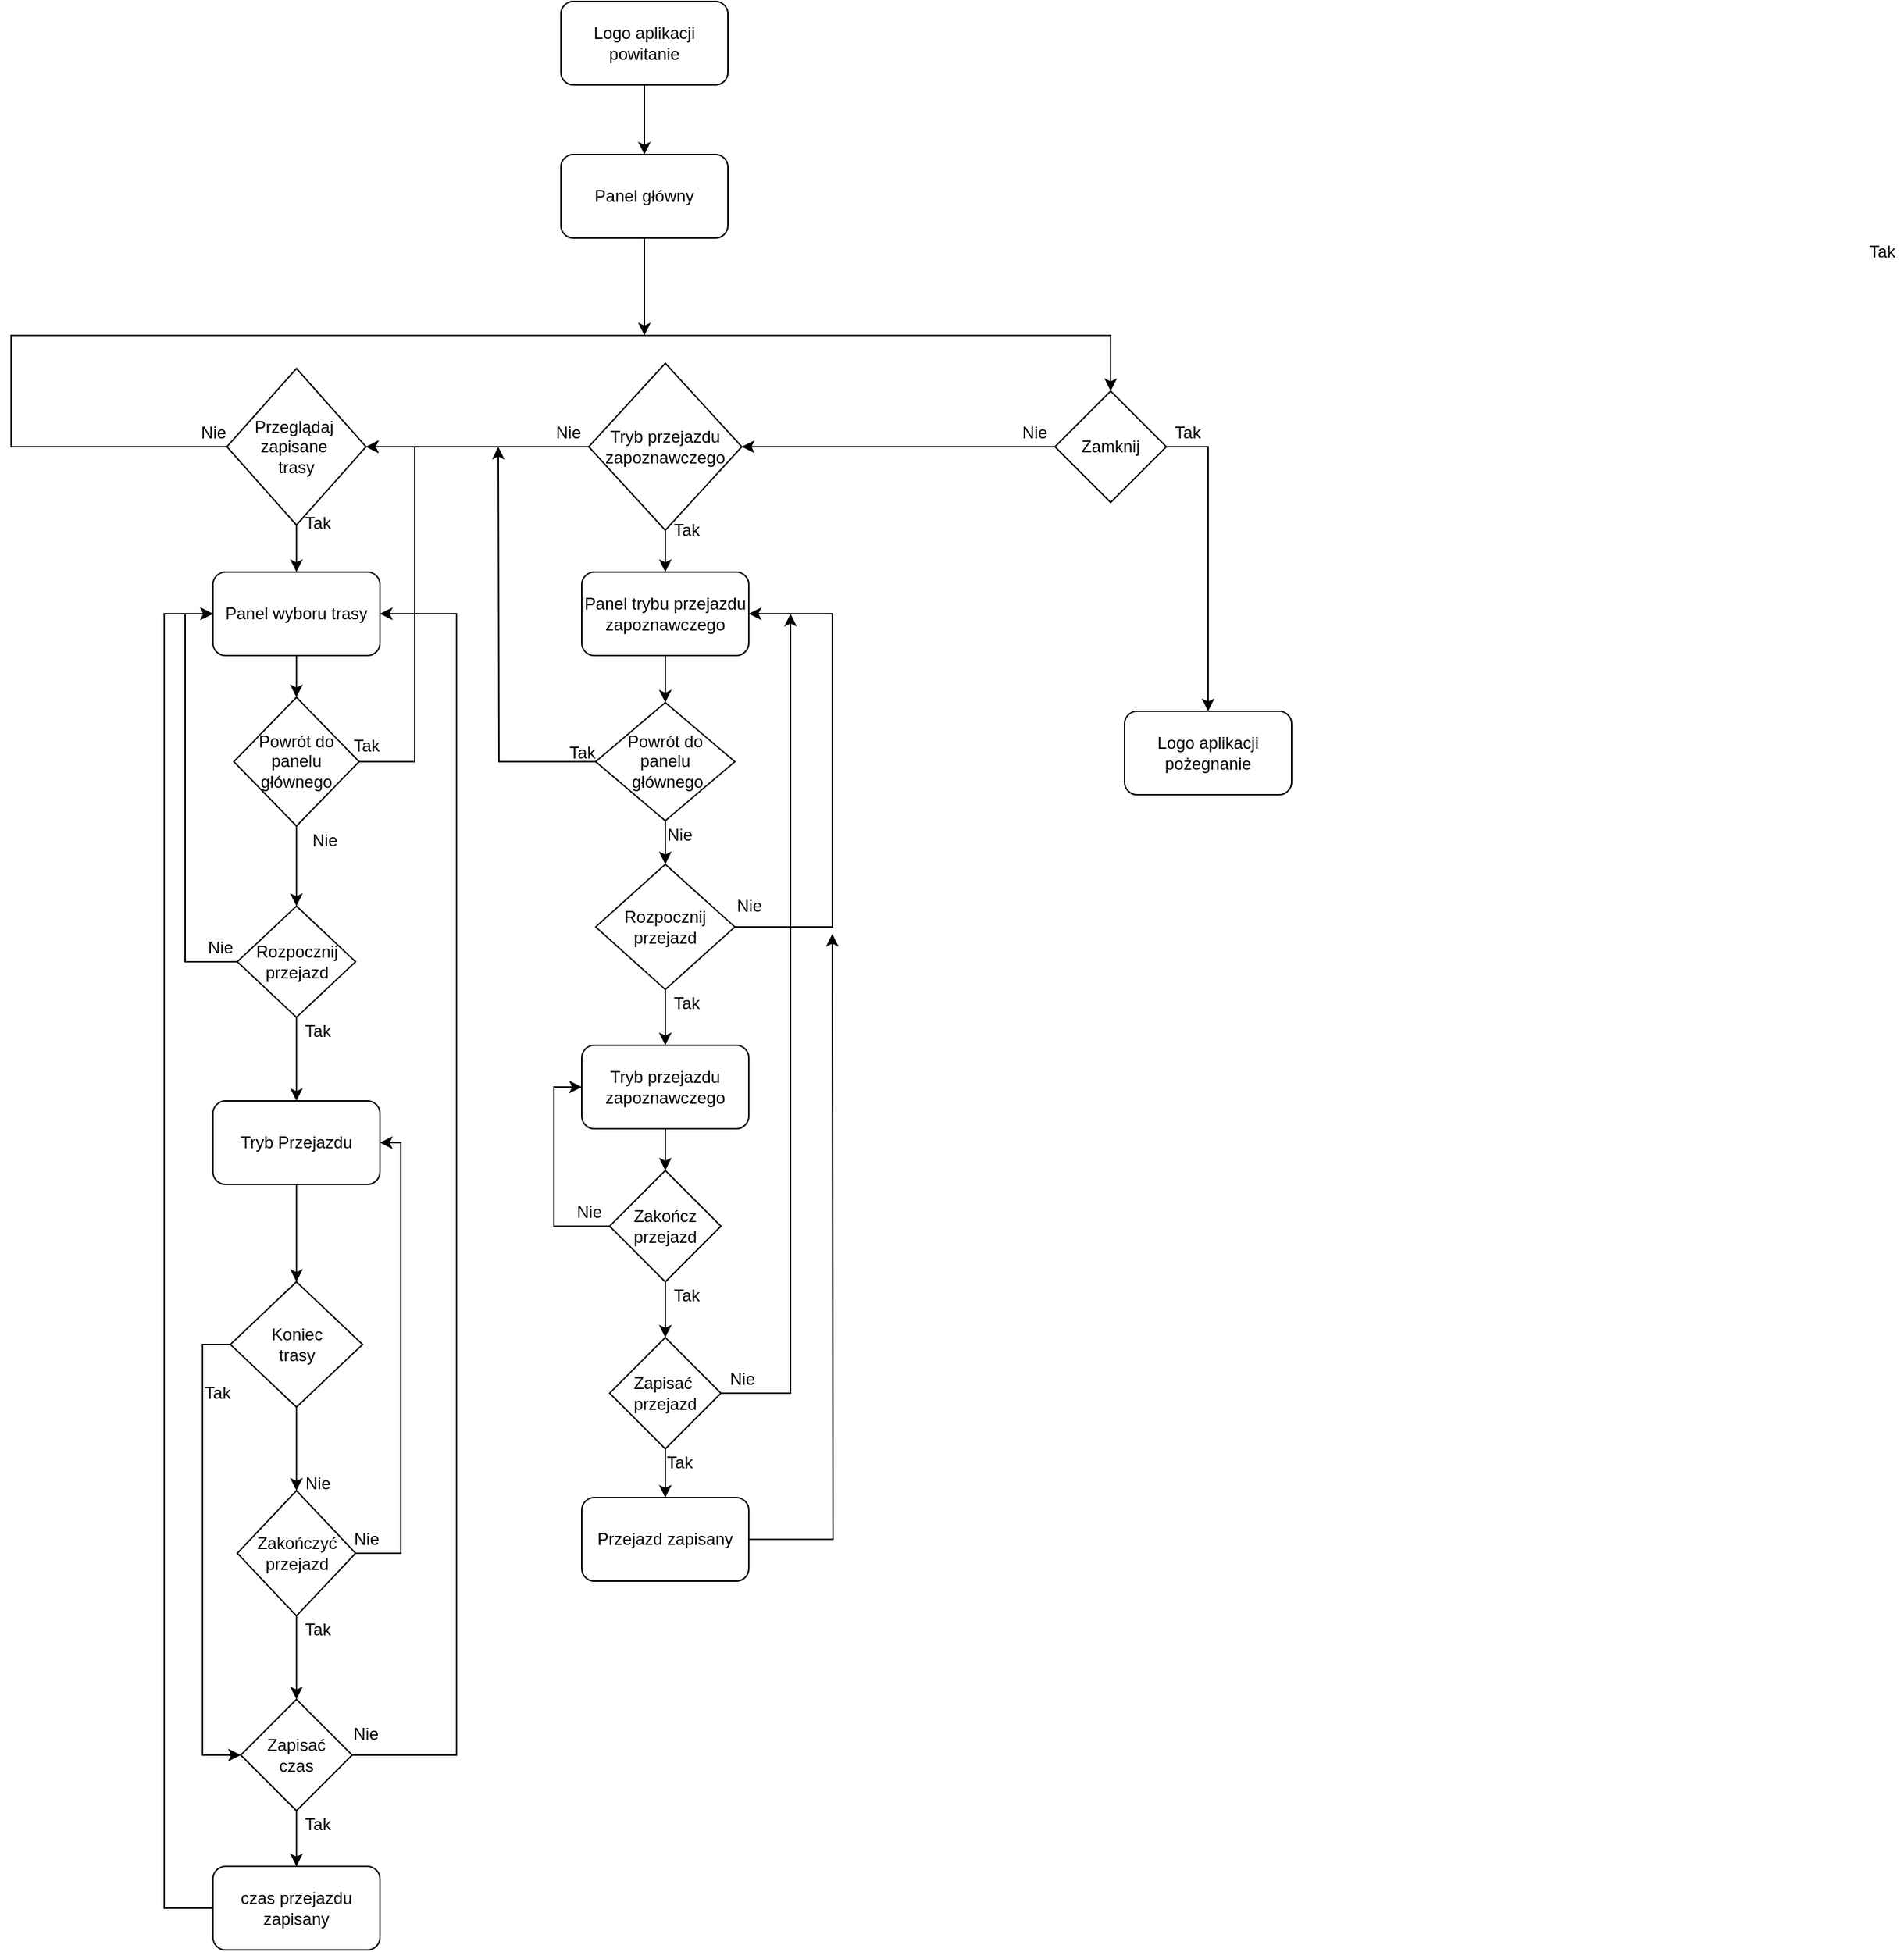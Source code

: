 <mxfile version="17.2.4" type="device"><diagram id="jK_lvbTGVqUEBzbfeswe" name="Strona-1"><mxGraphModel dx="2692" dy="649" grid="1" gridSize="10" guides="1" tooltips="1" connect="1" arrows="1" fold="1" page="1" pageScale="1" pageWidth="827" pageHeight="1169" math="0" shadow="0"><root><mxCell id="0"/><mxCell id="1" parent="0"/><mxCell id="MI9oLxCe6ejSSDS-wzCb-11" style="edgeStyle=orthogonalEdgeStyle;rounded=0;orthogonalLoop=1;jettySize=auto;html=1;exitX=0.5;exitY=1;exitDx=0;exitDy=0;entryX=0.5;entryY=0;entryDx=0;entryDy=0;" parent="1" source="69oCWgXDByvLkoPfXbP5-1" target="69oCWgXDByvLkoPfXbP5-3" edge="1"><mxGeometry relative="1" as="geometry"/></mxCell><mxCell id="69oCWgXDByvLkoPfXbP5-1" value="Logo aplikacji&lt;br&gt;powitanie" style="rounded=1;whiteSpace=wrap;html=1;" parent="1" vertex="1"><mxGeometry x="-625" y="50" width="120" height="60" as="geometry"/></mxCell><mxCell id="MI9oLxCe6ejSSDS-wzCb-12" style="edgeStyle=orthogonalEdgeStyle;rounded=0;orthogonalLoop=1;jettySize=auto;html=1;exitX=0.5;exitY=1;exitDx=0;exitDy=0;" parent="1" source="69oCWgXDByvLkoPfXbP5-3" edge="1"><mxGeometry relative="1" as="geometry"><mxPoint x="-565" y="290" as="targetPoint"/></mxGeometry></mxCell><mxCell id="69oCWgXDByvLkoPfXbP5-3" value="Panel główny" style="rounded=1;whiteSpace=wrap;html=1;" parent="1" vertex="1"><mxGeometry x="-625" y="160" width="120" height="60" as="geometry"/></mxCell><mxCell id="69oCWgXDByvLkoPfXbP5-11" value="Tak" style="text;html=1;align=center;verticalAlign=middle;resizable=0;points=[];autosize=1;strokeColor=none;fillColor=none;" parent="1" vertex="1"><mxGeometry x="309" y="220" width="30" height="20" as="geometry"/></mxCell><mxCell id="MI9oLxCe6ejSSDS-wzCb-2" style="edgeStyle=orthogonalEdgeStyle;rounded=0;orthogonalLoop=1;jettySize=auto;html=1;exitX=1;exitY=0.5;exitDx=0;exitDy=0;entryX=0.5;entryY=0;entryDx=0;entryDy=0;" parent="1" source="69oCWgXDByvLkoPfXbP5-147" target="MI9oLxCe6ejSSDS-wzCb-1" edge="1"><mxGeometry relative="1" as="geometry"/></mxCell><mxCell id="MI9oLxCe6ejSSDS-wzCb-10" style="edgeStyle=orthogonalEdgeStyle;rounded=0;orthogonalLoop=1;jettySize=auto;html=1;exitX=0;exitY=0.5;exitDx=0;exitDy=0;entryX=1;entryY=0.5;entryDx=0;entryDy=0;" parent="1" source="69oCWgXDByvLkoPfXbP5-147" target="69oCWgXDByvLkoPfXbP5-165" edge="1"><mxGeometry relative="1" as="geometry"/></mxCell><mxCell id="69oCWgXDByvLkoPfXbP5-147" value="Zamknij" style="rhombus;whiteSpace=wrap;html=1;" parent="1" vertex="1"><mxGeometry x="-270" y="330" width="80" height="80" as="geometry"/></mxCell><mxCell id="69oCWgXDByvLkoPfXbP5-158" value="Tak" style="text;html=1;align=center;verticalAlign=middle;resizable=0;points=[];autosize=1;strokeColor=none;fillColor=none;" parent="1" vertex="1"><mxGeometry x="-190" y="350" width="30" height="20" as="geometry"/></mxCell><mxCell id="69oCWgXDByvLkoPfXbP5-170" value="" style="edgeStyle=orthogonalEdgeStyle;rounded=0;orthogonalLoop=1;jettySize=auto;html=1;" parent="1" source="69oCWgXDByvLkoPfXbP5-165" target="69oCWgXDByvLkoPfXbP5-166" edge="1"><mxGeometry relative="1" as="geometry"/></mxCell><mxCell id="69oCWgXDByvLkoPfXbP5-185" value="" style="edgeStyle=orthogonalEdgeStyle;rounded=0;orthogonalLoop=1;jettySize=auto;html=1;" parent="1" source="69oCWgXDByvLkoPfXbP5-165" target="69oCWgXDByvLkoPfXbP5-178" edge="1"><mxGeometry relative="1" as="geometry"/></mxCell><mxCell id="69oCWgXDByvLkoPfXbP5-165" value="Tryb przejazdu&lt;br&gt;zapoznawczego" style="rhombus;whiteSpace=wrap;html=1;" parent="1" vertex="1"><mxGeometry x="-605" y="310" width="110" height="120" as="geometry"/></mxCell><mxCell id="69oCWgXDByvLkoPfXbP5-184" value="" style="edgeStyle=orthogonalEdgeStyle;rounded=0;orthogonalLoop=1;jettySize=auto;html=1;" parent="1" source="69oCWgXDByvLkoPfXbP5-166" target="69oCWgXDByvLkoPfXbP5-179" edge="1"><mxGeometry relative="1" as="geometry"/></mxCell><mxCell id="69oCWgXDByvLkoPfXbP5-193" value="" style="edgeStyle=orthogonalEdgeStyle;rounded=0;orthogonalLoop=1;jettySize=auto;html=1;entryX=0.5;entryY=0;entryDx=0;entryDy=0;exitX=0;exitY=0.5;exitDx=0;exitDy=0;" parent="1" source="69oCWgXDByvLkoPfXbP5-166" target="69oCWgXDByvLkoPfXbP5-147" edge="1"><mxGeometry relative="1" as="geometry"><mxPoint x="-430" y="180" as="targetPoint"/><Array as="points"><mxPoint x="-1020" y="370"/><mxPoint x="-1020" y="290"/><mxPoint x="-230" y="290"/></Array><mxPoint x="-1020" y="330" as="sourcePoint"/></mxGeometry></mxCell><mxCell id="69oCWgXDByvLkoPfXbP5-172" value="Nie" style="text;html=1;align=center;verticalAlign=middle;resizable=0;points=[];autosize=1;strokeColor=none;fillColor=none;" parent="1" vertex="1"><mxGeometry x="-300" y="350" width="30" height="20" as="geometry"/></mxCell><mxCell id="69oCWgXDByvLkoPfXbP5-174" value="Nie" style="text;html=1;align=center;verticalAlign=middle;resizable=0;points=[];autosize=1;strokeColor=none;fillColor=none;" parent="1" vertex="1"><mxGeometry x="-890" y="350" width="30" height="20" as="geometry"/></mxCell><mxCell id="69oCWgXDByvLkoPfXbP5-175" value="Nie" style="text;html=1;align=center;verticalAlign=middle;resizable=0;points=[];autosize=1;strokeColor=none;fillColor=none;" parent="1" vertex="1"><mxGeometry x="-635" y="350" width="30" height="20" as="geometry"/></mxCell><mxCell id="SPAf8JGX-mbzeD0fIXqf-31" style="edgeStyle=orthogonalEdgeStyle;rounded=0;orthogonalLoop=1;jettySize=auto;html=1;exitX=0.5;exitY=1;exitDx=0;exitDy=0;entryX=0.5;entryY=0;entryDx=0;entryDy=0;" parent="1" source="69oCWgXDByvLkoPfXbP5-178" target="SPAf8JGX-mbzeD0fIXqf-30" edge="1"><mxGeometry relative="1" as="geometry"/></mxCell><mxCell id="69oCWgXDByvLkoPfXbP5-178" value="Panel trybu przejazdu&lt;br&gt;zapoznawczego" style="rounded=1;whiteSpace=wrap;html=1;" parent="1" vertex="1"><mxGeometry x="-610" y="460" width="120" height="60" as="geometry"/></mxCell><mxCell id="69oCWgXDByvLkoPfXbP5-199" value="" style="edgeStyle=orthogonalEdgeStyle;rounded=0;orthogonalLoop=1;jettySize=auto;html=1;entryX=0.5;entryY=0;entryDx=0;entryDy=0;" parent="1" source="69oCWgXDByvLkoPfXbP5-179" target="69oCWgXDByvLkoPfXbP5-195" edge="1"><mxGeometry relative="1" as="geometry"/></mxCell><mxCell id="69oCWgXDByvLkoPfXbP5-179" value="Panel wyboru trasy" style="rounded=1;whiteSpace=wrap;html=1;" parent="1" vertex="1"><mxGeometry x="-875" y="460" width="120" height="60" as="geometry"/></mxCell><mxCell id="69oCWgXDByvLkoPfXbP5-187" value="Tak" style="text;html=1;align=center;verticalAlign=middle;resizable=0;points=[];autosize=1;strokeColor=none;fillColor=none;" parent="1" vertex="1"><mxGeometry x="-815" y="415" width="30" height="20" as="geometry"/></mxCell><mxCell id="69oCWgXDByvLkoPfXbP5-188" value="Tak" style="text;html=1;align=center;verticalAlign=middle;resizable=0;points=[];autosize=1;strokeColor=none;fillColor=none;" parent="1" vertex="1"><mxGeometry x="-550" y="420" width="30" height="20" as="geometry"/></mxCell><mxCell id="69oCWgXDByvLkoPfXbP5-166" value="Przeglądaj&amp;nbsp;&lt;br&gt;zapisane&amp;nbsp;&lt;br&gt;trasy" style="rhombus;whiteSpace=wrap;html=1;" parent="1" vertex="1"><mxGeometry x="-865" y="313.75" width="100" height="112.5" as="geometry"/></mxCell><mxCell id="69oCWgXDByvLkoPfXbP5-204" value="" style="edgeStyle=orthogonalEdgeStyle;rounded=0;orthogonalLoop=1;jettySize=auto;html=1;entryX=1;entryY=0.5;entryDx=0;entryDy=0;" parent="1" source="69oCWgXDByvLkoPfXbP5-195" target="69oCWgXDByvLkoPfXbP5-166" edge="1"><mxGeometry relative="1" as="geometry"><mxPoint x="-750" y="380" as="targetPoint"/><Array as="points"><mxPoint x="-730" y="596.25"/><mxPoint x="-730" y="370"/></Array></mxGeometry></mxCell><mxCell id="MI9oLxCe6ejSSDS-wzCb-6" style="edgeStyle=orthogonalEdgeStyle;rounded=0;orthogonalLoop=1;jettySize=auto;html=1;exitX=0.5;exitY=1;exitDx=0;exitDy=0;entryX=0.5;entryY=0;entryDx=0;entryDy=0;" parent="1" source="69oCWgXDByvLkoPfXbP5-195" target="SPAf8JGX-mbzeD0fIXqf-43" edge="1"><mxGeometry relative="1" as="geometry"/></mxCell><mxCell id="69oCWgXDByvLkoPfXbP5-195" value="Powrót do panelu głównego" style="rhombus;whiteSpace=wrap;html=1;" parent="1" vertex="1"><mxGeometry x="-860" y="550" width="90" height="92.5" as="geometry"/></mxCell><mxCell id="69oCWgXDByvLkoPfXbP5-205" value="Tak" style="text;html=1;align=center;verticalAlign=middle;resizable=0;points=[];autosize=1;strokeColor=none;fillColor=none;" parent="1" vertex="1"><mxGeometry x="-780" y="575" width="30" height="20" as="geometry"/></mxCell><mxCell id="ozfzwAOOQGVC5R0oynjt-7" value="Nie" style="text;html=1;align=center;verticalAlign=middle;resizable=0;points=[];autosize=1;strokeColor=none;fillColor=none;" parent="1" vertex="1"><mxGeometry x="-810" y="642.5" width="30" height="20" as="geometry"/></mxCell><mxCell id="SPAf8JGX-mbzeD0fIXqf-16" style="edgeStyle=orthogonalEdgeStyle;rounded=0;orthogonalLoop=1;jettySize=auto;html=1;exitX=0.5;exitY=1;exitDx=0;exitDy=0;" parent="1" source="SPAf8JGX-mbzeD0fIXqf-9" target="SPAf8JGX-mbzeD0fIXqf-15" edge="1"><mxGeometry relative="1" as="geometry"/></mxCell><mxCell id="SPAf8JGX-mbzeD0fIXqf-37" style="edgeStyle=orthogonalEdgeStyle;rounded=0;orthogonalLoop=1;jettySize=auto;html=1;exitX=1;exitY=0.5;exitDx=0;exitDy=0;entryX=1;entryY=0.5;entryDx=0;entryDy=0;" parent="1" source="SPAf8JGX-mbzeD0fIXqf-9" target="69oCWgXDByvLkoPfXbP5-178" edge="1"><mxGeometry relative="1" as="geometry"><Array as="points"><mxPoint x="-430" y="715"/><mxPoint x="-430" y="490"/></Array></mxGeometry></mxCell><mxCell id="SPAf8JGX-mbzeD0fIXqf-9" value="Rozpocznij&lt;br&gt;przejazd" style="rhombus;whiteSpace=wrap;html=1;" parent="1" vertex="1"><mxGeometry x="-600" y="670" width="100" height="90" as="geometry"/></mxCell><mxCell id="SPAf8JGX-mbzeD0fIXqf-28" style="edgeStyle=orthogonalEdgeStyle;rounded=0;orthogonalLoop=1;jettySize=auto;html=1;exitX=0.5;exitY=1;exitDx=0;exitDy=0;entryX=0.5;entryY=0;entryDx=0;entryDy=0;" parent="1" source="SPAf8JGX-mbzeD0fIXqf-13" target="SPAf8JGX-mbzeD0fIXqf-21" edge="1"><mxGeometry relative="1" as="geometry"/></mxCell><mxCell id="SPAf8JGX-mbzeD0fIXqf-29" style="edgeStyle=orthogonalEdgeStyle;rounded=0;orthogonalLoop=1;jettySize=auto;html=1;exitX=0;exitY=0.5;exitDx=0;exitDy=0;entryX=0;entryY=0.5;entryDx=0;entryDy=0;" parent="1" source="SPAf8JGX-mbzeD0fIXqf-13" target="SPAf8JGX-mbzeD0fIXqf-15" edge="1"><mxGeometry relative="1" as="geometry"/></mxCell><mxCell id="SPAf8JGX-mbzeD0fIXqf-13" value="Zakończ&lt;br&gt;przejazd" style="rhombus;whiteSpace=wrap;html=1;" parent="1" vertex="1"><mxGeometry x="-590" y="890" width="80" height="80" as="geometry"/></mxCell><mxCell id="SPAf8JGX-mbzeD0fIXqf-18" style="edgeStyle=orthogonalEdgeStyle;rounded=0;orthogonalLoop=1;jettySize=auto;html=1;exitX=0.5;exitY=1;exitDx=0;exitDy=0;" parent="1" source="SPAf8JGX-mbzeD0fIXqf-15" target="SPAf8JGX-mbzeD0fIXqf-13" edge="1"><mxGeometry relative="1" as="geometry"/></mxCell><mxCell id="SPAf8JGX-mbzeD0fIXqf-15" value="Tryb przejazdu&lt;br&gt;zapoznawczego" style="rounded=1;whiteSpace=wrap;html=1;" parent="1" vertex="1"><mxGeometry x="-610" y="800" width="120" height="60" as="geometry"/></mxCell><mxCell id="SPAf8JGX-mbzeD0fIXqf-17" value="Tak" style="text;html=1;align=center;verticalAlign=middle;resizable=0;points=[];autosize=1;strokeColor=none;fillColor=none;" parent="1" vertex="1"><mxGeometry x="-550" y="760" width="30" height="20" as="geometry"/></mxCell><mxCell id="SPAf8JGX-mbzeD0fIXqf-20" value="Nie" style="text;html=1;align=center;verticalAlign=middle;resizable=0;points=[];autosize=1;strokeColor=none;fillColor=none;" parent="1" vertex="1"><mxGeometry x="-620" y="910" width="30" height="20" as="geometry"/></mxCell><mxCell id="SPAf8JGX-mbzeD0fIXqf-25" style="edgeStyle=orthogonalEdgeStyle;rounded=0;orthogonalLoop=1;jettySize=auto;html=1;exitX=0.5;exitY=1;exitDx=0;exitDy=0;entryX=0.5;entryY=0;entryDx=0;entryDy=0;" parent="1" source="SPAf8JGX-mbzeD0fIXqf-21" target="SPAf8JGX-mbzeD0fIXqf-24" edge="1"><mxGeometry relative="1" as="geometry"/></mxCell><mxCell id="SPAf8JGX-mbzeD0fIXqf-26" style="edgeStyle=orthogonalEdgeStyle;rounded=0;orthogonalLoop=1;jettySize=auto;html=1;exitX=1;exitY=0.5;exitDx=0;exitDy=0;startArrow=none;" parent="1" source="SPAf8JGX-mbzeD0fIXqf-21" edge="1"><mxGeometry relative="1" as="geometry"><mxPoint x="-460" y="490" as="targetPoint"/><Array as="points"><mxPoint x="-460" y="1050"/><mxPoint x="-460" y="490"/></Array></mxGeometry></mxCell><mxCell id="SPAf8JGX-mbzeD0fIXqf-21" value="Zapisać&amp;nbsp;&lt;br&gt;przejazd" style="rhombus;whiteSpace=wrap;html=1;" parent="1" vertex="1"><mxGeometry x="-590" y="1010" width="80" height="80" as="geometry"/></mxCell><mxCell id="SPAf8JGX-mbzeD0fIXqf-42" style="edgeStyle=orthogonalEdgeStyle;rounded=0;orthogonalLoop=1;jettySize=auto;html=1;exitX=1;exitY=0.5;exitDx=0;exitDy=0;" parent="1" source="SPAf8JGX-mbzeD0fIXqf-24" edge="1"><mxGeometry relative="1" as="geometry"><mxPoint x="-430" y="720" as="targetPoint"/></mxGeometry></mxCell><mxCell id="SPAf8JGX-mbzeD0fIXqf-24" value="Przejazd zapisany" style="rounded=1;whiteSpace=wrap;html=1;" parent="1" vertex="1"><mxGeometry x="-610" y="1125" width="120" height="60" as="geometry"/></mxCell><mxCell id="SPAf8JGX-mbzeD0fIXqf-23" value="Tak" style="text;html=1;align=center;verticalAlign=middle;resizable=0;points=[];autosize=1;strokeColor=none;fillColor=none;" parent="1" vertex="1"><mxGeometry x="-550" y="970" width="30" height="20" as="geometry"/></mxCell><mxCell id="SPAf8JGX-mbzeD0fIXqf-33" style="edgeStyle=orthogonalEdgeStyle;rounded=0;orthogonalLoop=1;jettySize=auto;html=1;exitX=0.5;exitY=1;exitDx=0;exitDy=0;entryX=0.5;entryY=0;entryDx=0;entryDy=0;" parent="1" source="SPAf8JGX-mbzeD0fIXqf-30" target="SPAf8JGX-mbzeD0fIXqf-9" edge="1"><mxGeometry relative="1" as="geometry"/></mxCell><mxCell id="SPAf8JGX-mbzeD0fIXqf-35" style="edgeStyle=orthogonalEdgeStyle;rounded=0;orthogonalLoop=1;jettySize=auto;html=1;exitX=0;exitY=0.5;exitDx=0;exitDy=0;" parent="1" source="SPAf8JGX-mbzeD0fIXqf-30" edge="1"><mxGeometry relative="1" as="geometry"><mxPoint x="-670" y="370" as="targetPoint"/></mxGeometry></mxCell><mxCell id="SPAf8JGX-mbzeD0fIXqf-30" value="&lt;span&gt;Powrót do&lt;/span&gt;&lt;br&gt;&lt;span&gt;panelu&lt;/span&gt;&lt;br&gt;&lt;span&gt;&amp;nbsp;głównego&lt;/span&gt;" style="rhombus;whiteSpace=wrap;html=1;" parent="1" vertex="1"><mxGeometry x="-600" y="553.75" width="100" height="85" as="geometry"/></mxCell><mxCell id="SPAf8JGX-mbzeD0fIXqf-34" value="Nie" style="text;html=1;align=center;verticalAlign=middle;resizable=0;points=[];autosize=1;strokeColor=none;fillColor=none;" parent="1" vertex="1"><mxGeometry x="-555" y="638.75" width="30" height="20" as="geometry"/></mxCell><mxCell id="SPAf8JGX-mbzeD0fIXqf-36" value="Tak" style="text;html=1;align=center;verticalAlign=middle;resizable=0;points=[];autosize=1;strokeColor=none;fillColor=none;" parent="1" vertex="1"><mxGeometry x="-625" y="580" width="30" height="20" as="geometry"/></mxCell><mxCell id="SPAf8JGX-mbzeD0fIXqf-38" value="Nie" style="text;html=1;align=center;verticalAlign=middle;resizable=0;points=[];autosize=1;strokeColor=none;fillColor=none;" parent="1" vertex="1"><mxGeometry x="-505" y="690" width="30" height="20" as="geometry"/></mxCell><mxCell id="SPAf8JGX-mbzeD0fIXqf-39" value="Tak" style="text;html=1;align=center;verticalAlign=middle;resizable=0;points=[];autosize=1;strokeColor=none;fillColor=none;" parent="1" vertex="1"><mxGeometry x="-555" y="1090" width="30" height="20" as="geometry"/></mxCell><mxCell id="SPAf8JGX-mbzeD0fIXqf-40" value="Nie" style="text;html=1;align=center;verticalAlign=middle;resizable=0;points=[];autosize=1;strokeColor=none;fillColor=none;" parent="1" vertex="1"><mxGeometry x="-510" y="1030" width="30" height="20" as="geometry"/></mxCell><mxCell id="SPAf8JGX-mbzeD0fIXqf-45" style="edgeStyle=orthogonalEdgeStyle;rounded=0;orthogonalLoop=1;jettySize=auto;html=1;exitX=0.5;exitY=1;exitDx=0;exitDy=0;entryX=0.5;entryY=0;entryDx=0;entryDy=0;" parent="1" source="SPAf8JGX-mbzeD0fIXqf-43" target="SPAf8JGX-mbzeD0fIXqf-44" edge="1"><mxGeometry relative="1" as="geometry"/></mxCell><mxCell id="MI9oLxCe6ejSSDS-wzCb-8" style="edgeStyle=orthogonalEdgeStyle;rounded=0;orthogonalLoop=1;jettySize=auto;html=1;exitX=0;exitY=0.5;exitDx=0;exitDy=0;entryX=0;entryY=0.5;entryDx=0;entryDy=0;" parent="1" source="SPAf8JGX-mbzeD0fIXqf-43" target="69oCWgXDByvLkoPfXbP5-179" edge="1"><mxGeometry relative="1" as="geometry"/></mxCell><mxCell id="SPAf8JGX-mbzeD0fIXqf-43" value="Rozpocznij&lt;br&gt;przejazd" style="rhombus;whiteSpace=wrap;html=1;" parent="1" vertex="1"><mxGeometry x="-857.5" y="700" width="85" height="80" as="geometry"/></mxCell><mxCell id="SPAf8JGX-mbzeD0fIXqf-48" style="edgeStyle=orthogonalEdgeStyle;rounded=0;orthogonalLoop=1;jettySize=auto;html=1;exitX=0.5;exitY=1;exitDx=0;exitDy=0;entryX=0.5;entryY=0;entryDx=0;entryDy=0;" parent="1" source="SPAf8JGX-mbzeD0fIXqf-44" target="SPAf8JGX-mbzeD0fIXqf-47" edge="1"><mxGeometry relative="1" as="geometry"/></mxCell><mxCell id="SPAf8JGX-mbzeD0fIXqf-44" value="Tryb Przejazdu" style="rounded=1;whiteSpace=wrap;html=1;" parent="1" vertex="1"><mxGeometry x="-875" y="840" width="120" height="60" as="geometry"/></mxCell><mxCell id="SPAf8JGX-mbzeD0fIXqf-46" value="Tak" style="text;html=1;align=center;verticalAlign=middle;resizable=0;points=[];autosize=1;strokeColor=none;fillColor=none;" parent="1" vertex="1"><mxGeometry x="-815" y="780" width="30" height="20" as="geometry"/></mxCell><mxCell id="SPAf8JGX-mbzeD0fIXqf-52" style="edgeStyle=orthogonalEdgeStyle;rounded=0;orthogonalLoop=1;jettySize=auto;html=1;exitX=0.5;exitY=1;exitDx=0;exitDy=0;entryX=0.5;entryY=0;entryDx=0;entryDy=0;" parent="1" source="SPAf8JGX-mbzeD0fIXqf-47" target="SPAf8JGX-mbzeD0fIXqf-51" edge="1"><mxGeometry relative="1" as="geometry"/></mxCell><mxCell id="SPAf8JGX-mbzeD0fIXqf-56" style="edgeStyle=orthogonalEdgeStyle;rounded=0;orthogonalLoop=1;jettySize=auto;html=1;exitX=0;exitY=0.5;exitDx=0;exitDy=0;entryX=0;entryY=0.5;entryDx=0;entryDy=0;" parent="1" source="SPAf8JGX-mbzeD0fIXqf-47" target="SPAf8JGX-mbzeD0fIXqf-54" edge="1"><mxGeometry relative="1" as="geometry"/></mxCell><mxCell id="SPAf8JGX-mbzeD0fIXqf-47" value="Koniec&lt;br&gt;trasy" style="rhombus;whiteSpace=wrap;html=1;" parent="1" vertex="1"><mxGeometry x="-862.5" y="970" width="95" height="90" as="geometry"/></mxCell><mxCell id="SPAf8JGX-mbzeD0fIXqf-55" style="edgeStyle=orthogonalEdgeStyle;rounded=0;orthogonalLoop=1;jettySize=auto;html=1;exitX=0.5;exitY=1;exitDx=0;exitDy=0;entryX=0.5;entryY=0;entryDx=0;entryDy=0;" parent="1" source="SPAf8JGX-mbzeD0fIXqf-51" target="SPAf8JGX-mbzeD0fIXqf-54" edge="1"><mxGeometry relative="1" as="geometry"/></mxCell><mxCell id="SPAf8JGX-mbzeD0fIXqf-63" style="edgeStyle=orthogonalEdgeStyle;rounded=0;orthogonalLoop=1;jettySize=auto;html=1;exitX=1;exitY=0.5;exitDx=0;exitDy=0;entryX=1;entryY=0.5;entryDx=0;entryDy=0;" parent="1" source="SPAf8JGX-mbzeD0fIXqf-51" target="SPAf8JGX-mbzeD0fIXqf-44" edge="1"><mxGeometry relative="1" as="geometry"><Array as="points"><mxPoint x="-740" y="1165"/><mxPoint x="-740" y="870"/></Array></mxGeometry></mxCell><mxCell id="SPAf8JGX-mbzeD0fIXqf-51" value="Zakończyć&lt;br&gt;przejazd" style="rhombus;whiteSpace=wrap;html=1;" parent="1" vertex="1"><mxGeometry x="-857.5" y="1120" width="85" height="90" as="geometry"/></mxCell><mxCell id="SPAf8JGX-mbzeD0fIXqf-53" value="Nie" style="text;html=1;align=center;verticalAlign=middle;resizable=0;points=[];autosize=1;strokeColor=none;fillColor=none;" parent="1" vertex="1"><mxGeometry x="-815" y="1105" width="30" height="20" as="geometry"/></mxCell><mxCell id="SPAf8JGX-mbzeD0fIXqf-59" style="edgeStyle=orthogonalEdgeStyle;rounded=0;orthogonalLoop=1;jettySize=auto;html=1;exitX=0.5;exitY=1;exitDx=0;exitDy=0;entryX=0.5;entryY=0;entryDx=0;entryDy=0;" parent="1" source="SPAf8JGX-mbzeD0fIXqf-54" target="SPAf8JGX-mbzeD0fIXqf-58" edge="1"><mxGeometry relative="1" as="geometry"/></mxCell><mxCell id="MI9oLxCe6ejSSDS-wzCb-4" style="edgeStyle=orthogonalEdgeStyle;rounded=0;orthogonalLoop=1;jettySize=auto;html=1;exitX=1;exitY=0.5;exitDx=0;exitDy=0;entryX=1;entryY=0.5;entryDx=0;entryDy=0;" parent="1" source="SPAf8JGX-mbzeD0fIXqf-54" target="69oCWgXDByvLkoPfXbP5-179" edge="1"><mxGeometry relative="1" as="geometry"><mxPoint x="-700" y="370" as="targetPoint"/><Array as="points"><mxPoint x="-700" y="1310"/><mxPoint x="-700" y="490"/></Array></mxGeometry></mxCell><mxCell id="SPAf8JGX-mbzeD0fIXqf-54" value="Zapisać&lt;br&gt;czas" style="rhombus;whiteSpace=wrap;html=1;" parent="1" vertex="1"><mxGeometry x="-855" y="1270" width="80" height="80" as="geometry"/></mxCell><mxCell id="SPAf8JGX-mbzeD0fIXqf-57" value="Tak" style="text;html=1;align=center;verticalAlign=middle;resizable=0;points=[];autosize=1;strokeColor=none;fillColor=none;" parent="1" vertex="1"><mxGeometry x="-887.5" y="1040" width="30" height="20" as="geometry"/></mxCell><mxCell id="SPAf8JGX-mbzeD0fIXqf-66" style="edgeStyle=orthogonalEdgeStyle;rounded=0;orthogonalLoop=1;jettySize=auto;html=1;exitX=0;exitY=0.5;exitDx=0;exitDy=0;entryX=0;entryY=0.5;entryDx=0;entryDy=0;" parent="1" source="SPAf8JGX-mbzeD0fIXqf-58" target="69oCWgXDByvLkoPfXbP5-179" edge="1"><mxGeometry relative="1" as="geometry"><Array as="points"><mxPoint x="-910" y="1420"/><mxPoint x="-910" y="490"/></Array></mxGeometry></mxCell><mxCell id="SPAf8JGX-mbzeD0fIXqf-58" value="czas przejazdu&lt;br&gt;zapisany" style="rounded=1;whiteSpace=wrap;html=1;" parent="1" vertex="1"><mxGeometry x="-875" y="1390" width="120" height="60" as="geometry"/></mxCell><mxCell id="SPAf8JGX-mbzeD0fIXqf-60" value="Tak" style="text;html=1;align=center;verticalAlign=middle;resizable=0;points=[];autosize=1;strokeColor=none;fillColor=none;" parent="1" vertex="1"><mxGeometry x="-815" y="1210" width="30" height="20" as="geometry"/></mxCell><mxCell id="SPAf8JGX-mbzeD0fIXqf-64" value="Nie" style="text;html=1;align=center;verticalAlign=middle;resizable=0;points=[];autosize=1;strokeColor=none;fillColor=none;" parent="1" vertex="1"><mxGeometry x="-780" y="1145" width="30" height="20" as="geometry"/></mxCell><mxCell id="SPAf8JGX-mbzeD0fIXqf-65" value="Tak" style="text;html=1;align=center;verticalAlign=middle;resizable=0;points=[];autosize=1;strokeColor=none;fillColor=none;" parent="1" vertex="1"><mxGeometry x="-815" y="1350" width="30" height="20" as="geometry"/></mxCell><mxCell id="MI9oLxCe6ejSSDS-wzCb-1" value="Logo aplikacji&lt;br&gt;pożegnanie" style="rounded=1;whiteSpace=wrap;html=1;" parent="1" vertex="1"><mxGeometry x="-220" y="560" width="120" height="60" as="geometry"/></mxCell><mxCell id="MI9oLxCe6ejSSDS-wzCb-5" value="Nie" style="text;html=1;strokeColor=none;fillColor=none;align=center;verticalAlign=middle;whiteSpace=wrap;rounded=0;" parent="1" vertex="1"><mxGeometry x="-795" y="1280" width="60" height="30" as="geometry"/></mxCell><mxCell id="MI9oLxCe6ejSSDS-wzCb-9" value="Nie" style="text;html=1;align=center;verticalAlign=middle;resizable=0;points=[];autosize=1;strokeColor=none;fillColor=none;" parent="1" vertex="1"><mxGeometry x="-885" y="720" width="30" height="20" as="geometry"/></mxCell></root></mxGraphModel></diagram></mxfile>
